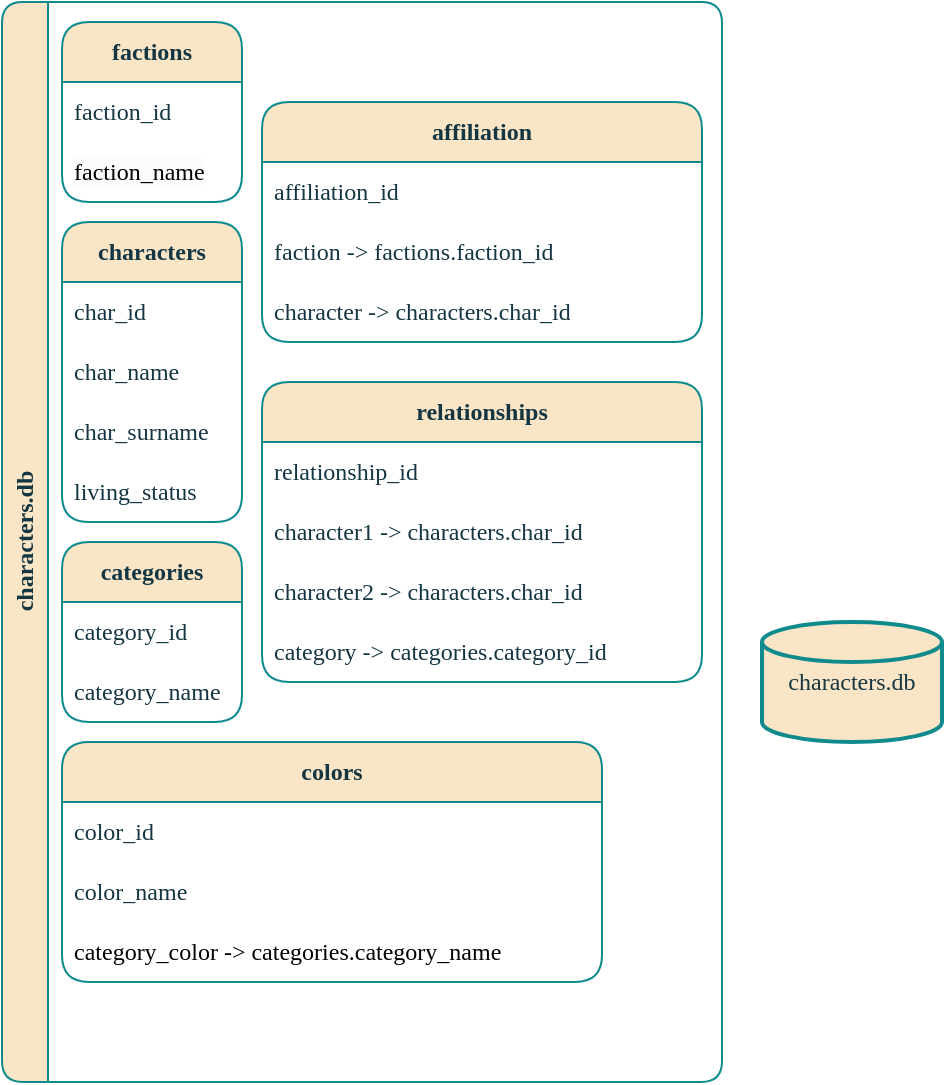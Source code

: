 <mxfile version="20.8.10" type="device"><diagram name="Page-1" id="cc3ivTUkq047lUMA79Lo"><mxGraphModel dx="755" dy="465" grid="1" gridSize="10" guides="1" tooltips="1" connect="1" arrows="1" fold="1" page="1" pageScale="1" pageWidth="1920" pageHeight="1200" background="none" math="0" shadow="0"><root><mxCell id="0"/><mxCell id="1" parent="0"/><mxCell id="0YxBuumT7eWyCsUChucz-2" value="characters.db" style="strokeWidth=2;html=1;shape=mxgraph.flowchart.database;whiteSpace=wrap;fontFamily=Iosevka;fontStyle=0;rounded=1;movable=1;resizable=1;rotatable=1;deletable=1;editable=1;connectable=1;labelBackgroundColor=none;fillColor=#FAE5C7;strokeColor=#0F8B8D;fontColor=#143642;" parent="1" vertex="1"><mxGeometry x="390" y="320" width="90" height="60" as="geometry"/></mxCell><mxCell id="0YxBuumT7eWyCsUChucz-4" value="&lt;b&gt;characters&lt;/b&gt;" style="swimlane;fontStyle=0;childLayout=stackLayout;horizontal=1;startSize=30;horizontalStack=0;resizeParent=1;resizeParentMax=0;resizeLast=0;collapsible=1;marginBottom=0;whiteSpace=wrap;html=1;fontFamily=Iosevka;rounded=1;movable=1;resizable=1;rotatable=1;deletable=1;editable=1;connectable=1;labelBackgroundColor=none;fillColor=#FAE5C7;strokeColor=#0F8B8D;fontColor=#143642;" parent="1" vertex="1"><mxGeometry x="40" y="120" width="90" height="150" as="geometry"/></mxCell><mxCell id="0YxBuumT7eWyCsUChucz-8" value="char_id" style="text;strokeColor=none;fillColor=none;align=left;verticalAlign=middle;spacingLeft=4;spacingRight=4;overflow=hidden;points=[[0,0.5],[1,0.5]];portConstraint=eastwest;rotatable=1;whiteSpace=wrap;html=1;fontFamily=Iosevka;fontStyle=0;rounded=1;movable=1;resizable=1;deletable=1;editable=1;connectable=1;labelBackgroundColor=none;fontColor=#143642;" parent="0YxBuumT7eWyCsUChucz-4" vertex="1"><mxGeometry y="30" width="90" height="30" as="geometry"/></mxCell><mxCell id="0YxBuumT7eWyCsUChucz-5" value="char_name" style="text;strokeColor=none;fillColor=none;align=left;verticalAlign=middle;spacingLeft=4;spacingRight=4;overflow=hidden;points=[[0,0.5],[1,0.5]];portConstraint=eastwest;rotatable=1;whiteSpace=wrap;html=1;fontFamily=Iosevka;fontStyle=0;rounded=1;movable=1;resizable=1;deletable=1;editable=1;connectable=1;labelBackgroundColor=none;fontColor=#143642;" parent="0YxBuumT7eWyCsUChucz-4" vertex="1"><mxGeometry y="60" width="90" height="30" as="geometry"/></mxCell><mxCell id="DerVPKivyyW4u0T84ceY-13" value="&lt;font face=&quot;Iosevka&quot;&gt;char_surname&lt;/font&gt;" style="text;strokeColor=none;fillColor=none;align=left;verticalAlign=middle;spacingLeft=4;spacingRight=4;overflow=hidden;points=[[0,0.5],[1,0.5]];portConstraint=eastwest;rotatable=0;whiteSpace=wrap;html=1;fontColor=#143642;rounded=1;" vertex="1" parent="0YxBuumT7eWyCsUChucz-4"><mxGeometry y="90" width="90" height="30" as="geometry"/></mxCell><mxCell id="0YxBuumT7eWyCsUChucz-13" value="living_status" style="text;strokeColor=none;fillColor=none;align=left;verticalAlign=middle;spacingLeft=4;spacingRight=4;overflow=hidden;points=[[0,0.5],[1,0.5]];portConstraint=eastwest;rotatable=1;whiteSpace=wrap;html=1;fontFamily=Iosevka;fontStyle=0;rounded=1;movable=1;resizable=1;deletable=1;editable=1;connectable=1;labelBackgroundColor=none;fontColor=#143642;" parent="0YxBuumT7eWyCsUChucz-4" vertex="1"><mxGeometry y="120" width="90" height="30" as="geometry"/></mxCell><mxCell id="DerVPKivyyW4u0T84ceY-1" value="&lt;b&gt;factions&lt;/b&gt;" style="swimlane;fontStyle=0;childLayout=stackLayout;horizontal=1;startSize=30;horizontalStack=0;resizeParent=1;resizeParentMax=0;resizeLast=0;collapsible=1;marginBottom=0;whiteSpace=wrap;html=1;rounded=1;fontFamily=Iosevka;movable=1;resizable=1;rotatable=1;deletable=1;editable=1;connectable=1;labelBackgroundColor=none;fillColor=#FAE5C7;strokeColor=#0F8B8D;fontColor=#143642;" vertex="1" parent="1"><mxGeometry x="40" y="20" width="90" height="90" as="geometry"/></mxCell><mxCell id="DerVPKivyyW4u0T84ceY-2" value="faction_id" style="text;strokeColor=none;fillColor=none;align=left;verticalAlign=middle;spacingLeft=4;spacingRight=4;overflow=hidden;points=[[0,0.5],[1,0.5]];portConstraint=eastwest;rotatable=1;whiteSpace=wrap;html=1;fontFamily=Iosevka;rounded=1;movable=1;resizable=1;deletable=1;editable=1;connectable=1;labelBackgroundColor=none;fontColor=#143642;" vertex="1" parent="DerVPKivyyW4u0T84ceY-1"><mxGeometry y="30" width="90" height="30" as="geometry"/></mxCell><mxCell id="DerVPKivyyW4u0T84ceY-4" value="&lt;span style=&quot;color: rgb(0, 0, 0); font-size: 12px; font-style: normal; font-variant-ligatures: normal; font-variant-caps: normal; font-weight: 400; letter-spacing: normal; orphans: 2; text-align: left; text-indent: 0px; text-transform: none; widows: 2; word-spacing: 0px; -webkit-text-stroke-width: 0px; background-color: rgb(251, 251, 251); text-decoration-thickness: initial; text-decoration-style: initial; text-decoration-color: initial; float: none; display: inline !important;&quot;&gt;faction_name&lt;/span&gt;" style="text;strokeColor=none;fillColor=none;align=left;verticalAlign=middle;spacingLeft=4;spacingRight=4;overflow=hidden;points=[[0,0.5],[1,0.5]];portConstraint=eastwest;rotatable=1;whiteSpace=wrap;html=1;fontFamily=Iosevka;rounded=1;movable=1;resizable=1;deletable=1;editable=1;connectable=1;labelBackgroundColor=none;fontColor=#143642;" vertex="1" parent="DerVPKivyyW4u0T84ceY-1"><mxGeometry y="60" width="90" height="30" as="geometry"/></mxCell><mxCell id="DerVPKivyyW4u0T84ceY-6" value="&lt;b&gt;affiliation&lt;/b&gt;" style="swimlane;fontStyle=0;childLayout=stackLayout;horizontal=1;startSize=30;horizontalStack=0;resizeParent=1;resizeParentMax=0;resizeLast=0;collapsible=1;marginBottom=0;whiteSpace=wrap;html=1;fontFamily=Iosevka;rounded=1;movable=1;resizable=1;rotatable=1;deletable=1;editable=1;connectable=1;labelBackgroundColor=none;fillColor=#FAE5C7;strokeColor=#0F8B8D;fontColor=#143642;" vertex="1" parent="1"><mxGeometry x="140" y="60" width="220" height="120" as="geometry"/></mxCell><mxCell id="DerVPKivyyW4u0T84ceY-7" value="affiliation_id" style="text;strokeColor=none;fillColor=none;align=left;verticalAlign=middle;spacingLeft=4;spacingRight=4;overflow=hidden;points=[[0,0.5],[1,0.5]];portConstraint=eastwest;rotatable=1;whiteSpace=wrap;html=1;fontFamily=Iosevka;rounded=1;movable=1;resizable=1;deletable=1;editable=1;connectable=1;labelBackgroundColor=none;fontColor=#143642;" vertex="1" parent="DerVPKivyyW4u0T84ceY-6"><mxGeometry y="30" width="220" height="30" as="geometry"/></mxCell><mxCell id="DerVPKivyyW4u0T84ceY-8" value="faction&amp;nbsp;-&amp;gt; factions.faction_id" style="text;strokeColor=none;fillColor=none;align=left;verticalAlign=middle;spacingLeft=4;spacingRight=4;overflow=hidden;points=[[0,0.5],[1,0.5]];portConstraint=eastwest;rotatable=1;whiteSpace=wrap;html=1;fontFamily=Iosevka;rounded=1;movable=1;resizable=1;deletable=1;editable=1;connectable=1;labelBackgroundColor=none;fontColor=#143642;" vertex="1" parent="DerVPKivyyW4u0T84ceY-6"><mxGeometry y="60" width="220" height="30" as="geometry"/></mxCell><mxCell id="DerVPKivyyW4u0T84ceY-9" value="character -&amp;gt; characters.char_id" style="text;strokeColor=none;fillColor=none;align=left;verticalAlign=middle;spacingLeft=4;spacingRight=4;overflow=hidden;points=[[0,0.5],[1,0.5]];portConstraint=eastwest;rotatable=1;whiteSpace=wrap;html=1;fontFamily=Iosevka;rounded=1;movable=1;resizable=1;deletable=1;editable=1;connectable=1;labelBackgroundColor=none;fontColor=#143642;" vertex="1" parent="DerVPKivyyW4u0T84ceY-6"><mxGeometry y="90" width="220" height="30" as="geometry"/></mxCell><mxCell id="DerVPKivyyW4u0T84ceY-10" value="characters.db" style="swimlane;horizontal=0;whiteSpace=wrap;html=1;rounded=1;fontFamily=Iosevka;movable=1;resizable=1;rotatable=1;deletable=1;editable=1;connectable=1;labelBackgroundColor=none;fillColor=#FAE5C7;strokeColor=#0F8B8D;fontColor=#143642;" vertex="1" parent="1"><mxGeometry x="10" y="10" width="360" height="540" as="geometry"/></mxCell><mxCell id="0YxBuumT7eWyCsUChucz-9" value="&lt;b&gt;categories&lt;/b&gt;" style="swimlane;fontStyle=0;childLayout=stackLayout;horizontal=1;startSize=30;horizontalStack=0;resizeParent=1;resizeParentMax=0;resizeLast=0;collapsible=1;marginBottom=0;whiteSpace=wrap;html=1;fontFamily=Iosevka;rounded=1;movable=1;resizable=1;rotatable=1;deletable=1;editable=1;connectable=1;labelBackgroundColor=none;fillColor=#FAE5C7;strokeColor=#0F8B8D;fontColor=#143642;" parent="DerVPKivyyW4u0T84ceY-10" vertex="1"><mxGeometry x="30" y="270" width="90" height="90" as="geometry"/></mxCell><mxCell id="0YxBuumT7eWyCsUChucz-28" value="category_id" style="text;strokeColor=none;fillColor=none;align=left;verticalAlign=middle;spacingLeft=4;spacingRight=4;overflow=hidden;points=[[0,0.5],[1,0.5]];portConstraint=eastwest;rotatable=1;whiteSpace=wrap;html=1;fontFamily=Iosevka;fontStyle=0;rounded=1;movable=1;resizable=1;deletable=1;editable=1;connectable=1;labelBackgroundColor=none;fontColor=#143642;" parent="0YxBuumT7eWyCsUChucz-9" vertex="1"><mxGeometry y="30" width="90" height="30" as="geometry"/></mxCell><mxCell id="DerVPKivyyW4u0T84ceY-11" value="category_name" style="text;strokeColor=none;fillColor=none;align=left;verticalAlign=middle;spacingLeft=4;spacingRight=4;overflow=hidden;points=[[0,0.5],[1,0.5]];portConstraint=eastwest;rotatable=1;whiteSpace=wrap;html=1;fontFamily=Iosevka;fontStyle=0;rounded=1;movable=1;resizable=1;deletable=1;editable=1;connectable=1;labelBackgroundColor=none;fontColor=#143642;" vertex="1" parent="0YxBuumT7eWyCsUChucz-9"><mxGeometry y="60" width="90" height="30" as="geometry"/></mxCell><mxCell id="0YxBuumT7eWyCsUChucz-24" value="&lt;b&gt;relationships&lt;/b&gt;" style="swimlane;fontStyle=0;childLayout=stackLayout;horizontal=1;startSize=30;horizontalStack=0;resizeParent=1;resizeParentMax=0;resizeLast=0;collapsible=1;marginBottom=0;whiteSpace=wrap;html=1;fontFamily=Iosevka;rounded=1;movable=1;resizable=1;rotatable=1;deletable=1;editable=1;connectable=1;labelBackgroundColor=none;fillColor=#FAE5C7;strokeColor=#0F8B8D;fontColor=#143642;" parent="DerVPKivyyW4u0T84ceY-10" vertex="1"><mxGeometry x="130" y="190" width="220" height="150" as="geometry"/></mxCell><mxCell id="0YxBuumT7eWyCsUChucz-29" value="relationship_id" style="text;strokeColor=none;fillColor=none;align=left;verticalAlign=middle;spacingLeft=4;spacingRight=4;overflow=hidden;points=[[0,0.5],[1,0.5]];portConstraint=eastwest;rotatable=1;whiteSpace=wrap;html=1;fontFamily=Iosevka;fontStyle=0;rounded=1;movable=1;resizable=1;deletable=1;editable=1;connectable=1;labelBackgroundColor=none;fontColor=#143642;" parent="0YxBuumT7eWyCsUChucz-24" vertex="1"><mxGeometry y="30" width="220" height="30" as="geometry"/></mxCell><mxCell id="0YxBuumT7eWyCsUChucz-25" value="character1 -&amp;gt; characters.char_id" style="text;strokeColor=none;fillColor=none;align=left;verticalAlign=middle;spacingLeft=4;spacingRight=4;overflow=hidden;points=[[0,0.5],[1,0.5]];portConstraint=eastwest;rotatable=1;whiteSpace=wrap;html=1;fontFamily=Iosevka;fontStyle=0;rounded=1;movable=1;resizable=1;deletable=1;editable=1;connectable=1;labelBackgroundColor=none;fontColor=#143642;" parent="0YxBuumT7eWyCsUChucz-24" vertex="1"><mxGeometry y="60" width="220" height="30" as="geometry"/></mxCell><mxCell id="DerVPKivyyW4u0T84ceY-12" value="character2 -&amp;gt; characters.char_id" style="text;strokeColor=none;fillColor=none;align=left;verticalAlign=middle;spacingLeft=4;spacingRight=4;overflow=hidden;points=[[0,0.5],[1,0.5]];portConstraint=eastwest;rotatable=1;whiteSpace=wrap;html=1;fontFamily=Iosevka;movable=1;resizable=1;deletable=1;editable=1;connectable=1;labelBackgroundColor=none;fontColor=#143642;rounded=1;" vertex="1" parent="0YxBuumT7eWyCsUChucz-24"><mxGeometry y="90" width="220" height="30" as="geometry"/></mxCell><mxCell id="0YxBuumT7eWyCsUChucz-26" value="category -&amp;gt; categories.category_id" style="text;strokeColor=none;fillColor=none;align=left;verticalAlign=middle;spacingLeft=4;spacingRight=4;overflow=hidden;points=[[0,0.5],[1,0.5]];portConstraint=eastwest;rotatable=1;whiteSpace=wrap;html=1;fontFamily=Iosevka;fontStyle=0;rounded=1;movable=1;resizable=1;deletable=1;editable=1;connectable=1;labelBackgroundColor=none;fontColor=#143642;" parent="0YxBuumT7eWyCsUChucz-24" vertex="1"><mxGeometry y="120" width="220" height="30" as="geometry"/></mxCell><mxCell id="DerVPKivyyW4u0T84ceY-14" value="&lt;b&gt;colors&lt;/b&gt;" style="swimlane;fontStyle=0;childLayout=stackLayout;horizontal=1;startSize=30;horizontalStack=0;resizeParent=1;resizeParentMax=0;resizeLast=0;collapsible=1;marginBottom=0;whiteSpace=wrap;html=1;strokeColor=#0F8B8D;fontFamily=Iosevka;fontColor=#143642;fillColor=#FAE5C7;rounded=1;" vertex="1" parent="DerVPKivyyW4u0T84ceY-10"><mxGeometry x="30" y="370" width="270" height="120" as="geometry"/></mxCell><mxCell id="DerVPKivyyW4u0T84ceY-15" value="color_id" style="text;strokeColor=none;fillColor=none;align=left;verticalAlign=middle;spacingLeft=4;spacingRight=4;overflow=hidden;points=[[0,0.5],[1,0.5]];portConstraint=eastwest;rotatable=0;whiteSpace=wrap;html=1;fontFamily=Iosevka;fontColor=#143642;rounded=1;" vertex="1" parent="DerVPKivyyW4u0T84ceY-14"><mxGeometry y="30" width="270" height="30" as="geometry"/></mxCell><mxCell id="DerVPKivyyW4u0T84ceY-16" value="color_name" style="text;strokeColor=none;fillColor=none;align=left;verticalAlign=middle;spacingLeft=4;spacingRight=4;overflow=hidden;points=[[0,0.5],[1,0.5]];portConstraint=eastwest;rotatable=0;whiteSpace=wrap;html=1;fontFamily=Iosevka;fontColor=#143642;rounded=1;" vertex="1" parent="DerVPKivyyW4u0T84ceY-14"><mxGeometry y="60" width="270" height="30" as="geometry"/></mxCell><mxCell id="DerVPKivyyW4u0T84ceY-18" value="&lt;font face=&quot;Iosevka&quot;&gt;category_color -&amp;gt; categories.category_name&lt;/font&gt;" style="text;strokeColor=none;fillColor=none;align=left;verticalAlign=middle;spacingLeft=4;spacingRight=4;overflow=hidden;points=[[0,0.5],[1,0.5]];portConstraint=eastwest;rotatable=0;whiteSpace=wrap;html=1;" vertex="1" parent="DerVPKivyyW4u0T84ceY-14"><mxGeometry y="90" width="270" height="30" as="geometry"/></mxCell></root></mxGraphModel></diagram></mxfile>